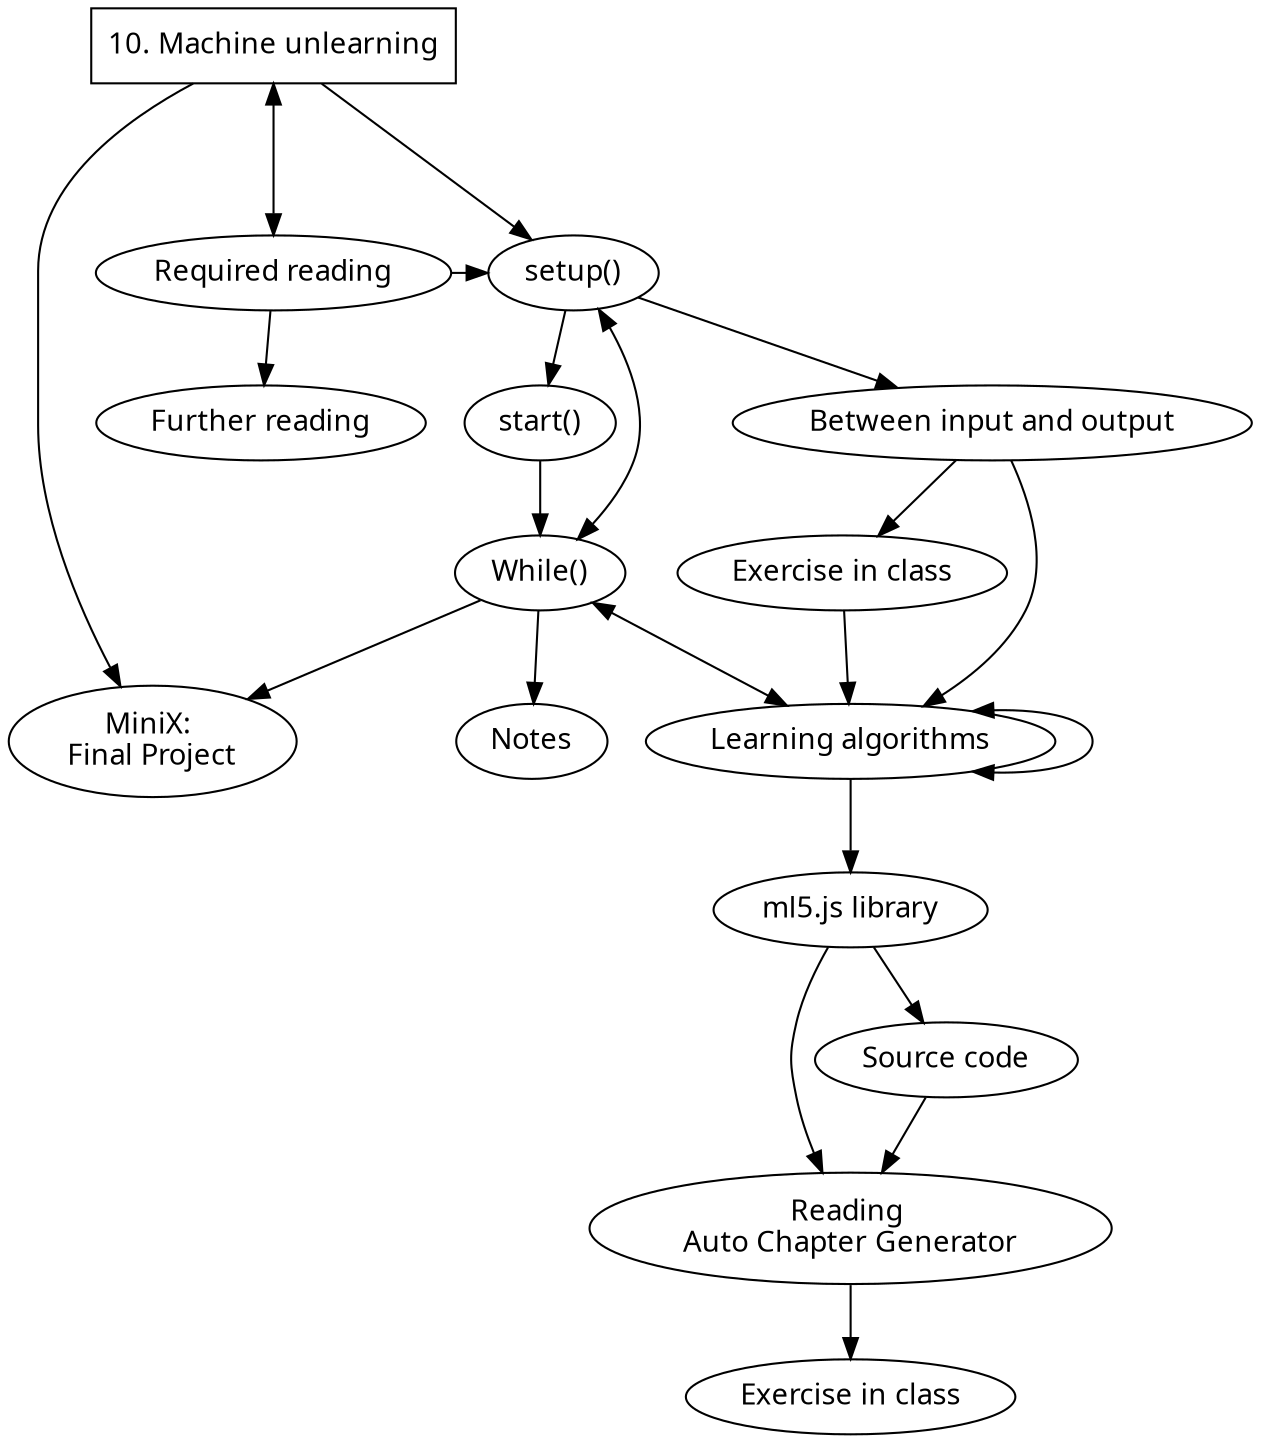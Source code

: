 digraph G {

node[fontname="Hershey-Noailles-help-me"]

//labels
GS [
label="10. Machine unlearning",
style=bold,
shape=rectangle,
penwidth="1pt"
]

SU [label="setup()"]
ST [label="start()"]
IO [label="Between input and output"]
EiC [label="Exercise in class"]
LA [label="Learning algorithms"]
ml5 [label="ml5.js library"]
SC [label="Source code"]
RAG [label="Reading \nAuto Chapter Generator"]
EiC2 [label="Exercise in class"]
MW [label="While()"]
MX [label="MiniX: \nFinal Project"]
RR [label="Required reading"]
FR [label="Further reading"]
Notes [label="Notes"]

//rank
{rank = same; SU, RR}
{rank=same;MX,LA}
//graph
GS -> SU -> ST;
SU-> IO -> EiC;
RR-> GS[dir=both, minlen=2];
SU -> MW [dir=both];
RR -> SU;
EiC -> LA ;
LA -> LA[dir=both];
LA-> MW [dir=both];
IO -> LA -> ml5 -> SC;
SC -> RAG -> EiC2;
ST -> MW -> Notes;
GS, MW -> MX;
ml5 -> RAG;
RR -> FR;
}
